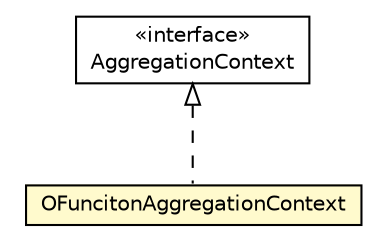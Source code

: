 #!/usr/local/bin/dot
#
# Class diagram 
# Generated by UMLGraph version R5_6-24-gf6e263 (http://www.umlgraph.org/)
#

digraph G {
	edge [fontname="Helvetica",fontsize=10,labelfontname="Helvetica",labelfontsize=10];
	node [fontname="Helvetica",fontsize=10,shape=plaintext];
	nodesep=0.25;
	ranksep=0.5;
	// com.orientechnologies.orient.core.sql.executor.AggregationContext
	c3429764 [label=<<table title="com.orientechnologies.orient.core.sql.executor.AggregationContext" border="0" cellborder="1" cellspacing="0" cellpadding="2" port="p" href="./AggregationContext.html">
		<tr><td><table border="0" cellspacing="0" cellpadding="1">
<tr><td align="center" balign="center"> &#171;interface&#187; </td></tr>
<tr><td align="center" balign="center"> AggregationContext </td></tr>
		</table></td></tr>
		</table>>, URL="./AggregationContext.html", fontname="Helvetica", fontcolor="black", fontsize=10.0];
	// com.orientechnologies.orient.core.sql.executor.OFuncitonAggregationContext
	c3429884 [label=<<table title="com.orientechnologies.orient.core.sql.executor.OFuncitonAggregationContext" border="0" cellborder="1" cellspacing="0" cellpadding="2" port="p" bgcolor="lemonChiffon" href="./OFuncitonAggregationContext.html">
		<tr><td><table border="0" cellspacing="0" cellpadding="1">
<tr><td align="center" balign="center"> OFuncitonAggregationContext </td></tr>
		</table></td></tr>
		</table>>, URL="./OFuncitonAggregationContext.html", fontname="Helvetica", fontcolor="black", fontsize=10.0];
	//com.orientechnologies.orient.core.sql.executor.OFuncitonAggregationContext implements com.orientechnologies.orient.core.sql.executor.AggregationContext
	c3429764:p -> c3429884:p [dir=back,arrowtail=empty,style=dashed];
}

